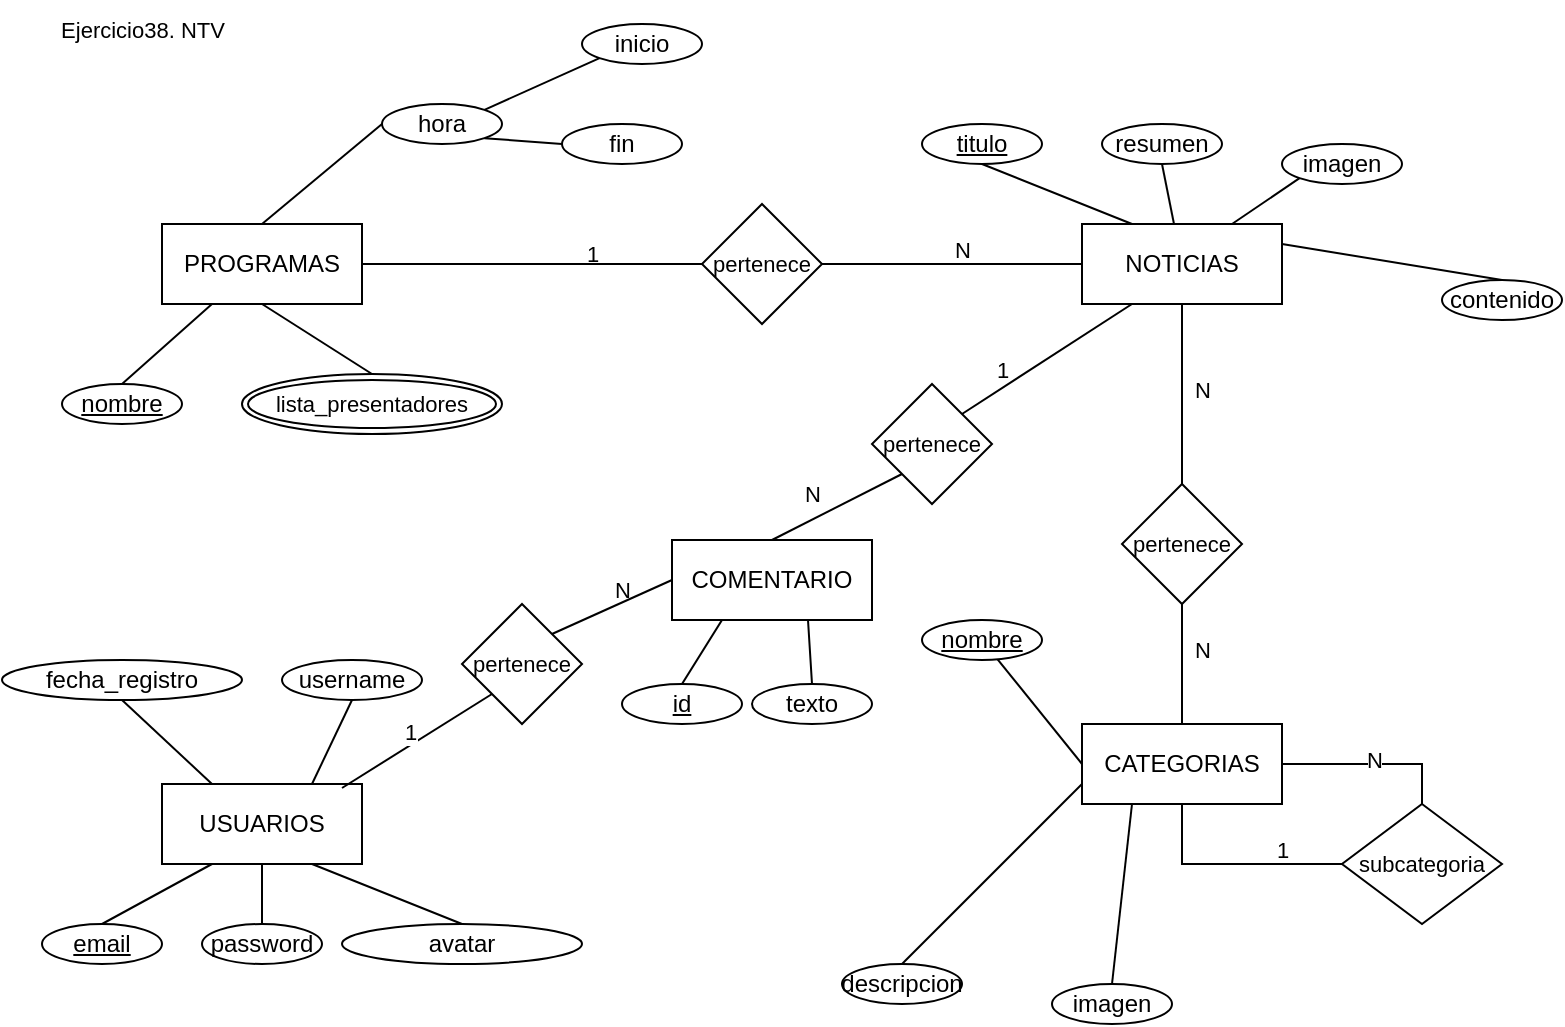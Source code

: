 <mxfile version="23.1.1" type="google">
  <diagram name="Página-1" id="nGEDPCmh6426wB8B8HbT">
    <mxGraphModel grid="1" page="1" gridSize="10" guides="1" tooltips="1" connect="1" arrows="1" fold="1" pageScale="1" pageWidth="827" pageHeight="1169" math="0" shadow="0">
      <root>
        <mxCell id="0" />
        <mxCell id="1" parent="0" />
        <mxCell id="nuA1FeX-N9PkUPxnQgA0-10" style="edgeStyle=none;shape=connector;rounded=0;orthogonalLoop=1;jettySize=auto;html=1;exitX=0.5;exitY=0;exitDx=0;exitDy=0;entryX=0;entryY=0.5;entryDx=0;entryDy=0;labelBackgroundColor=default;strokeColor=default;align=center;verticalAlign=middle;fontFamily=Helvetica;fontSize=11;fontColor=default;endArrow=none;endFill=0;" edge="1" parent="1" source="nuA1FeX-N9PkUPxnQgA0-1" target="nuA1FeX-N9PkUPxnQgA0-2">
          <mxGeometry relative="1" as="geometry" />
        </mxCell>
        <mxCell id="nuA1FeX-N9PkUPxnQgA0-13" style="edgeStyle=none;shape=connector;rounded=0;orthogonalLoop=1;jettySize=auto;html=1;exitX=0.5;exitY=1;exitDx=0;exitDy=0;entryX=0.5;entryY=0;entryDx=0;entryDy=0;labelBackgroundColor=default;strokeColor=default;align=center;verticalAlign=middle;fontFamily=Helvetica;fontSize=11;fontColor=default;endArrow=none;endFill=0;" edge="1" parent="1" source="nuA1FeX-N9PkUPxnQgA0-1" target="nuA1FeX-N9PkUPxnQgA0-12">
          <mxGeometry relative="1" as="geometry" />
        </mxCell>
        <mxCell id="nuA1FeX-N9PkUPxnQgA0-28" style="edgeStyle=none;shape=connector;rounded=0;orthogonalLoop=1;jettySize=auto;html=1;entryX=0;entryY=0.5;entryDx=0;entryDy=0;labelBackgroundColor=default;strokeColor=default;align=center;verticalAlign=middle;fontFamily=Helvetica;fontSize=11;fontColor=default;endArrow=none;endFill=0;" edge="1" parent="1" source="nuA1FeX-N9PkUPxnQgA0-1" target="nuA1FeX-N9PkUPxnQgA0-27">
          <mxGeometry relative="1" as="geometry" />
        </mxCell>
        <mxCell id="nuA1FeX-N9PkUPxnQgA0-1" value="PROGRAMAS" style="whiteSpace=wrap;html=1;align=center;" vertex="1" parent="1">
          <mxGeometry x="100" y="130" width="100" height="40" as="geometry" />
        </mxCell>
        <mxCell id="nuA1FeX-N9PkUPxnQgA0-7" style="rounded=0;orthogonalLoop=1;jettySize=auto;html=1;exitX=1;exitY=1;exitDx=0;exitDy=0;entryX=0;entryY=0.5;entryDx=0;entryDy=0;endArrow=none;endFill=0;" edge="1" parent="1" source="nuA1FeX-N9PkUPxnQgA0-2" target="nuA1FeX-N9PkUPxnQgA0-6">
          <mxGeometry relative="1" as="geometry" />
        </mxCell>
        <mxCell id="nuA1FeX-N9PkUPxnQgA0-9" style="edgeStyle=none;shape=connector;rounded=0;orthogonalLoop=1;jettySize=auto;html=1;exitX=1;exitY=0;exitDx=0;exitDy=0;entryX=0;entryY=1;entryDx=0;entryDy=0;labelBackgroundColor=default;strokeColor=default;align=center;verticalAlign=middle;fontFamily=Helvetica;fontSize=11;fontColor=default;endArrow=none;endFill=0;" edge="1" parent="1" source="nuA1FeX-N9PkUPxnQgA0-2" target="nuA1FeX-N9PkUPxnQgA0-5">
          <mxGeometry relative="1" as="geometry" />
        </mxCell>
        <mxCell id="nuA1FeX-N9PkUPxnQgA0-2" value="hora" style="ellipse;whiteSpace=wrap;html=1;align=center;" vertex="1" parent="1">
          <mxGeometry x="210" y="70" width="60" height="20" as="geometry" />
        </mxCell>
        <mxCell id="nuA1FeX-N9PkUPxnQgA0-11" style="edgeStyle=none;shape=connector;rounded=0;orthogonalLoop=1;jettySize=auto;html=1;exitX=0.5;exitY=0;exitDx=0;exitDy=0;entryX=0.25;entryY=1;entryDx=0;entryDy=0;labelBackgroundColor=default;strokeColor=default;align=center;verticalAlign=middle;fontFamily=Helvetica;fontSize=11;fontColor=default;endArrow=none;endFill=0;" edge="1" parent="1" source="nuA1FeX-N9PkUPxnQgA0-3" target="nuA1FeX-N9PkUPxnQgA0-1">
          <mxGeometry relative="1" as="geometry" />
        </mxCell>
        <mxCell id="nuA1FeX-N9PkUPxnQgA0-3" value="&lt;u&gt;nombre&lt;/u&gt;" style="ellipse;whiteSpace=wrap;html=1;align=center;" vertex="1" parent="1">
          <mxGeometry x="50" y="210" width="60" height="20" as="geometry" />
        </mxCell>
        <mxCell id="nuA1FeX-N9PkUPxnQgA0-5" value="inicio" style="ellipse;whiteSpace=wrap;html=1;align=center;" vertex="1" parent="1">
          <mxGeometry x="310" y="30" width="60" height="20" as="geometry" />
        </mxCell>
        <mxCell id="nuA1FeX-N9PkUPxnQgA0-6" value="fin" style="ellipse;whiteSpace=wrap;html=1;align=center;" vertex="1" parent="1">
          <mxGeometry x="300" y="80" width="60" height="20" as="geometry" />
        </mxCell>
        <mxCell id="nuA1FeX-N9PkUPxnQgA0-12" value="lista_presentadores" style="ellipse;shape=doubleEllipse;margin=3;whiteSpace=wrap;html=1;align=center;fontFamily=Helvetica;fontSize=11;fontColor=default;" vertex="1" parent="1">
          <mxGeometry x="140" y="205" width="130" height="30" as="geometry" />
        </mxCell>
        <mxCell id="nuA1FeX-N9PkUPxnQgA0-25" style="edgeStyle=none;shape=connector;rounded=0;orthogonalLoop=1;jettySize=auto;html=1;exitX=0.75;exitY=0;exitDx=0;exitDy=0;entryX=0;entryY=1;entryDx=0;entryDy=0;labelBackgroundColor=default;strokeColor=default;align=center;verticalAlign=middle;fontFamily=Helvetica;fontSize=11;fontColor=default;endArrow=none;endFill=0;" edge="1" parent="1" source="nuA1FeX-N9PkUPxnQgA0-16" target="nuA1FeX-N9PkUPxnQgA0-20">
          <mxGeometry relative="1" as="geometry" />
        </mxCell>
        <mxCell id="nuA1FeX-N9PkUPxnQgA0-26" style="edgeStyle=none;shape=connector;rounded=0;orthogonalLoop=1;jettySize=auto;html=1;exitX=1;exitY=0.25;exitDx=0;exitDy=0;entryX=0.5;entryY=0;entryDx=0;entryDy=0;labelBackgroundColor=default;strokeColor=default;align=center;verticalAlign=middle;fontFamily=Helvetica;fontSize=11;fontColor=default;endArrow=none;endFill=0;" edge="1" parent="1" source="nuA1FeX-N9PkUPxnQgA0-16" target="nuA1FeX-N9PkUPxnQgA0-19">
          <mxGeometry relative="1" as="geometry" />
        </mxCell>
        <mxCell id="nuA1FeX-N9PkUPxnQgA0-33" style="edgeStyle=none;shape=connector;rounded=0;orthogonalLoop=1;jettySize=auto;html=1;labelBackgroundColor=default;strokeColor=default;align=center;verticalAlign=middle;fontFamily=Helvetica;fontSize=11;fontColor=default;endArrow=none;endFill=0;entryX=0.5;entryY=0;entryDx=0;entryDy=0;" edge="1" parent="1" source="nuA1FeX-N9PkUPxnQgA0-16" target="nuA1FeX-N9PkUPxnQgA0-34">
          <mxGeometry relative="1" as="geometry">
            <mxPoint x="610" y="240" as="targetPoint" />
          </mxGeometry>
        </mxCell>
        <mxCell id="nuA1FeX-N9PkUPxnQgA0-16" value="NOTICIAS" style="whiteSpace=wrap;html=1;align=center;" vertex="1" parent="1">
          <mxGeometry x="560" y="130" width="100" height="40" as="geometry" />
        </mxCell>
        <mxCell id="nuA1FeX-N9PkUPxnQgA0-23" style="edgeStyle=none;shape=connector;rounded=0;orthogonalLoop=1;jettySize=auto;html=1;exitX=0.5;exitY=1;exitDx=0;exitDy=0;entryX=0.25;entryY=0;entryDx=0;entryDy=0;labelBackgroundColor=default;strokeColor=default;align=center;verticalAlign=middle;fontFamily=Helvetica;fontSize=11;fontColor=default;endArrow=none;endFill=0;" edge="1" parent="1" source="nuA1FeX-N9PkUPxnQgA0-17" target="nuA1FeX-N9PkUPxnQgA0-16">
          <mxGeometry relative="1" as="geometry" />
        </mxCell>
        <mxCell id="nuA1FeX-N9PkUPxnQgA0-17" value="&lt;u&gt;titulo&lt;/u&gt;" style="ellipse;whiteSpace=wrap;html=1;align=center;" vertex="1" parent="1">
          <mxGeometry x="480" y="80" width="60" height="20" as="geometry" />
        </mxCell>
        <mxCell id="nuA1FeX-N9PkUPxnQgA0-19" value="contenido" style="ellipse;whiteSpace=wrap;html=1;align=center;" vertex="1" parent="1">
          <mxGeometry x="740" y="158" width="60" height="20" as="geometry" />
        </mxCell>
        <mxCell id="nuA1FeX-N9PkUPxnQgA0-20" value="imagen" style="ellipse;whiteSpace=wrap;html=1;align=center;" vertex="1" parent="1">
          <mxGeometry x="660" y="90" width="60" height="20" as="geometry" />
        </mxCell>
        <mxCell id="nuA1FeX-N9PkUPxnQgA0-24" style="edgeStyle=none;shape=connector;rounded=0;orthogonalLoop=1;jettySize=auto;html=1;exitX=0.5;exitY=1;exitDx=0;exitDy=0;labelBackgroundColor=default;strokeColor=default;align=center;verticalAlign=middle;fontFamily=Helvetica;fontSize=11;fontColor=default;endArrow=none;endFill=0;" edge="1" parent="1" source="nuA1FeX-N9PkUPxnQgA0-21" target="nuA1FeX-N9PkUPxnQgA0-16">
          <mxGeometry relative="1" as="geometry" />
        </mxCell>
        <mxCell id="nuA1FeX-N9PkUPxnQgA0-21" value="resumen" style="ellipse;whiteSpace=wrap;html=1;align=center;" vertex="1" parent="1">
          <mxGeometry x="570" y="80" width="60" height="20" as="geometry" />
        </mxCell>
        <mxCell id="nuA1FeX-N9PkUPxnQgA0-29" style="edgeStyle=none;shape=connector;rounded=0;orthogonalLoop=1;jettySize=auto;html=1;entryX=0;entryY=0.5;entryDx=0;entryDy=0;labelBackgroundColor=default;strokeColor=default;align=center;verticalAlign=middle;fontFamily=Helvetica;fontSize=11;fontColor=default;endArrow=none;endFill=0;" edge="1" parent="1" source="nuA1FeX-N9PkUPxnQgA0-27" target="nuA1FeX-N9PkUPxnQgA0-16">
          <mxGeometry relative="1" as="geometry" />
        </mxCell>
        <mxCell id="nuA1FeX-N9PkUPxnQgA0-27" value="pertenece" style="shape=rhombus;perimeter=rhombusPerimeter;whiteSpace=wrap;html=1;align=center;fontFamily=Helvetica;fontSize=11;fontColor=default;" vertex="1" parent="1">
          <mxGeometry x="370" y="120" width="60" height="60" as="geometry" />
        </mxCell>
        <mxCell id="nuA1FeX-N9PkUPxnQgA0-30" value="1" style="text;html=1;align=center;verticalAlign=middle;resizable=0;points=[];autosize=1;strokeColor=none;fillColor=none;fontSize=11;fontFamily=Helvetica;fontColor=default;" vertex="1" parent="1">
          <mxGeometry x="300" y="130" width="30" height="30" as="geometry" />
        </mxCell>
        <mxCell id="nuA1FeX-N9PkUPxnQgA0-31" value="N" style="text;html=1;align=center;verticalAlign=middle;resizable=0;points=[];autosize=1;strokeColor=none;fillColor=none;fontSize=11;fontFamily=Helvetica;fontColor=default;" vertex="1" parent="1">
          <mxGeometry x="485" y="128" width="30" height="30" as="geometry" />
        </mxCell>
        <mxCell id="nuA1FeX-N9PkUPxnQgA0-39" style="edgeStyle=orthogonalEdgeStyle;shape=connector;rounded=0;orthogonalLoop=1;jettySize=auto;html=1;exitX=0.5;exitY=1;exitDx=0;exitDy=0;labelBackgroundColor=default;strokeColor=default;align=center;verticalAlign=middle;fontFamily=Helvetica;fontSize=11;fontColor=default;endArrow=none;endFill=0;entryX=0;entryY=0.5;entryDx=0;entryDy=0;" edge="1" parent="1" source="nuA1FeX-N9PkUPxnQgA0-32" target="nuA1FeX-N9PkUPxnQgA0-38">
          <mxGeometry relative="1" as="geometry">
            <mxPoint x="610" y="460" as="targetPoint" />
          </mxGeometry>
        </mxCell>
        <mxCell id="nuA1FeX-N9PkUPxnQgA0-32" value="CATEGORIAS" style="whiteSpace=wrap;html=1;align=center;" vertex="1" parent="1">
          <mxGeometry x="560" y="380" width="100" height="40" as="geometry" />
        </mxCell>
        <mxCell id="nuA1FeX-N9PkUPxnQgA0-35" style="edgeStyle=none;shape=connector;rounded=0;orthogonalLoop=1;jettySize=auto;html=1;exitX=0.5;exitY=1;exitDx=0;exitDy=0;entryX=0.5;entryY=0;entryDx=0;entryDy=0;labelBackgroundColor=default;strokeColor=default;align=center;verticalAlign=middle;fontFamily=Helvetica;fontSize=11;fontColor=default;endArrow=none;endFill=0;" edge="1" parent="1" source="nuA1FeX-N9PkUPxnQgA0-34" target="nuA1FeX-N9PkUPxnQgA0-32">
          <mxGeometry relative="1" as="geometry" />
        </mxCell>
        <mxCell id="nuA1FeX-N9PkUPxnQgA0-34" value="pertenece" style="shape=rhombus;perimeter=rhombusPerimeter;whiteSpace=wrap;html=1;align=center;fontFamily=Helvetica;fontSize=11;fontColor=default;" vertex="1" parent="1">
          <mxGeometry x="580" y="260" width="60" height="60" as="geometry" />
        </mxCell>
        <mxCell id="nuA1FeX-N9PkUPxnQgA0-36" value="N" style="text;html=1;align=center;verticalAlign=middle;resizable=0;points=[];autosize=1;strokeColor=none;fillColor=none;fontSize=11;fontFamily=Helvetica;fontColor=default;" vertex="1" parent="1">
          <mxGeometry x="605" y="198" width="30" height="30" as="geometry" />
        </mxCell>
        <mxCell id="nuA1FeX-N9PkUPxnQgA0-37" value="N" style="text;html=1;align=center;verticalAlign=middle;resizable=0;points=[];autosize=1;strokeColor=none;fillColor=none;fontSize=11;fontFamily=Helvetica;fontColor=default;" vertex="1" parent="1">
          <mxGeometry x="605" y="328" width="30" height="30" as="geometry" />
        </mxCell>
        <mxCell id="nuA1FeX-N9PkUPxnQgA0-40" style="edgeStyle=orthogonalEdgeStyle;shape=connector;rounded=0;orthogonalLoop=1;jettySize=auto;html=1;exitX=0.5;exitY=0;exitDx=0;exitDy=0;labelBackgroundColor=default;strokeColor=default;align=center;verticalAlign=middle;fontFamily=Helvetica;fontSize=11;fontColor=default;endArrow=none;endFill=0;entryX=1;entryY=0.5;entryDx=0;entryDy=0;" edge="1" parent="1" source="nuA1FeX-N9PkUPxnQgA0-38" target="nuA1FeX-N9PkUPxnQgA0-32">
          <mxGeometry relative="1" as="geometry">
            <mxPoint x="730" y="390" as="targetPoint" />
          </mxGeometry>
        </mxCell>
        <mxCell id="nuA1FeX-N9PkUPxnQgA0-42" value="N" style="edgeLabel;html=1;align=center;verticalAlign=middle;resizable=0;points=[];fontSize=11;fontFamily=Helvetica;fontColor=default;" connectable="0" vertex="1" parent="nuA1FeX-N9PkUPxnQgA0-40">
          <mxGeometry x="-0.022" y="-2" relative="1" as="geometry">
            <mxPoint as="offset" />
          </mxGeometry>
        </mxCell>
        <mxCell id="nuA1FeX-N9PkUPxnQgA0-38" value="subcategoria" style="shape=rhombus;perimeter=rhombusPerimeter;whiteSpace=wrap;html=1;align=center;fontFamily=Helvetica;fontSize=11;fontColor=default;" vertex="1" parent="1">
          <mxGeometry x="690" y="420" width="80" height="60" as="geometry" />
        </mxCell>
        <mxCell id="nuA1FeX-N9PkUPxnQgA0-41" value="1" style="text;html=1;align=center;verticalAlign=middle;resizable=0;points=[];autosize=1;strokeColor=none;fillColor=none;fontSize=11;fontFamily=Helvetica;fontColor=default;" vertex="1" parent="1">
          <mxGeometry x="645" y="428" width="30" height="30" as="geometry" />
        </mxCell>
        <mxCell id="nuA1FeX-N9PkUPxnQgA0-45" style="edgeStyle=none;shape=connector;rounded=0;orthogonalLoop=1;jettySize=auto;html=1;entryX=0;entryY=0.5;entryDx=0;entryDy=0;labelBackgroundColor=default;strokeColor=default;align=center;verticalAlign=middle;fontFamily=Helvetica;fontSize=11;fontColor=default;endArrow=none;endFill=0;" edge="1" parent="1" source="nuA1FeX-N9PkUPxnQgA0-44" target="nuA1FeX-N9PkUPxnQgA0-32">
          <mxGeometry relative="1" as="geometry" />
        </mxCell>
        <mxCell id="nuA1FeX-N9PkUPxnQgA0-44" value="&lt;u&gt;nombre&lt;/u&gt;" style="ellipse;whiteSpace=wrap;html=1;align=center;" vertex="1" parent="1">
          <mxGeometry x="480" y="328" width="60" height="20" as="geometry" />
        </mxCell>
        <mxCell id="nuA1FeX-N9PkUPxnQgA0-49" style="edgeStyle=none;shape=connector;rounded=0;orthogonalLoop=1;jettySize=auto;html=1;exitX=0.5;exitY=0;exitDx=0;exitDy=0;entryX=0.25;entryY=1;entryDx=0;entryDy=0;labelBackgroundColor=default;strokeColor=default;align=center;verticalAlign=middle;fontFamily=Helvetica;fontSize=11;fontColor=default;endArrow=none;endFill=0;" edge="1" parent="1" source="nuA1FeX-N9PkUPxnQgA0-47" target="nuA1FeX-N9PkUPxnQgA0-32">
          <mxGeometry relative="1" as="geometry" />
        </mxCell>
        <mxCell id="nuA1FeX-N9PkUPxnQgA0-47" value="imagen" style="ellipse;whiteSpace=wrap;html=1;align=center;" vertex="1" parent="1">
          <mxGeometry x="545" y="510" width="60" height="20" as="geometry" />
        </mxCell>
        <mxCell id="nuA1FeX-N9PkUPxnQgA0-50" style="edgeStyle=none;shape=connector;rounded=0;orthogonalLoop=1;jettySize=auto;html=1;exitX=0.5;exitY=0;exitDx=0;exitDy=0;entryX=0;entryY=0.75;entryDx=0;entryDy=0;labelBackgroundColor=default;strokeColor=default;align=center;verticalAlign=middle;fontFamily=Helvetica;fontSize=11;fontColor=default;endArrow=none;endFill=0;" edge="1" parent="1" source="nuA1FeX-N9PkUPxnQgA0-48" target="nuA1FeX-N9PkUPxnQgA0-32">
          <mxGeometry relative="1" as="geometry" />
        </mxCell>
        <mxCell id="nuA1FeX-N9PkUPxnQgA0-48" value="descripcion" style="ellipse;whiteSpace=wrap;html=1;align=center;" vertex="1" parent="1">
          <mxGeometry x="440" y="500" width="60" height="20" as="geometry" />
        </mxCell>
        <mxCell id="nuA1FeX-N9PkUPxnQgA0-59" style="edgeStyle=none;shape=connector;rounded=0;orthogonalLoop=1;jettySize=auto;html=1;exitX=0.25;exitY=0;exitDx=0;exitDy=0;entryX=0.5;entryY=1;entryDx=0;entryDy=0;labelBackgroundColor=default;strokeColor=default;align=center;verticalAlign=middle;fontFamily=Helvetica;fontSize=11;fontColor=default;endArrow=none;endFill=0;" edge="1" parent="1" source="nuA1FeX-N9PkUPxnQgA0-51" target="nuA1FeX-N9PkUPxnQgA0-54">
          <mxGeometry relative="1" as="geometry" />
        </mxCell>
        <mxCell id="nuA1FeX-N9PkUPxnQgA0-60" style="edgeStyle=none;shape=connector;rounded=0;orthogonalLoop=1;jettySize=auto;html=1;exitX=0.75;exitY=0;exitDx=0;exitDy=0;entryX=0.5;entryY=1;entryDx=0;entryDy=0;labelBackgroundColor=default;strokeColor=default;align=center;verticalAlign=middle;fontFamily=Helvetica;fontSize=11;fontColor=default;endArrow=none;endFill=0;" edge="1" parent="1" source="nuA1FeX-N9PkUPxnQgA0-51" target="nuA1FeX-N9PkUPxnQgA0-56">
          <mxGeometry relative="1" as="geometry" />
        </mxCell>
        <mxCell id="nuA1FeX-N9PkUPxnQgA0-51" value="USUARIOS" style="whiteSpace=wrap;html=1;align=center;" vertex="1" parent="1">
          <mxGeometry x="100" y="410" width="100" height="40" as="geometry" />
        </mxCell>
        <mxCell id="nuA1FeX-N9PkUPxnQgA0-62" style="edgeStyle=none;shape=connector;rounded=0;orthogonalLoop=1;jettySize=auto;html=1;exitX=0.5;exitY=0;exitDx=0;exitDy=0;entryX=0.25;entryY=1;entryDx=0;entryDy=0;labelBackgroundColor=default;strokeColor=default;align=center;verticalAlign=middle;fontFamily=Helvetica;fontSize=11;fontColor=default;endArrow=none;endFill=0;" edge="1" parent="1" source="nuA1FeX-N9PkUPxnQgA0-52" target="nuA1FeX-N9PkUPxnQgA0-51">
          <mxGeometry relative="1" as="geometry" />
        </mxCell>
        <mxCell id="nuA1FeX-N9PkUPxnQgA0-52" value="&lt;u&gt;email&lt;/u&gt;" style="ellipse;whiteSpace=wrap;html=1;align=center;" vertex="1" parent="1">
          <mxGeometry x="40" y="480" width="60" height="20" as="geometry" />
        </mxCell>
        <mxCell id="nuA1FeX-N9PkUPxnQgA0-63" style="edgeStyle=none;shape=connector;rounded=0;orthogonalLoop=1;jettySize=auto;html=1;exitX=0.5;exitY=0;exitDx=0;exitDy=0;entryX=0.5;entryY=1;entryDx=0;entryDy=0;labelBackgroundColor=default;strokeColor=default;align=center;verticalAlign=middle;fontFamily=Helvetica;fontSize=11;fontColor=default;endArrow=none;endFill=0;" edge="1" parent="1" source="nuA1FeX-N9PkUPxnQgA0-53" target="nuA1FeX-N9PkUPxnQgA0-51">
          <mxGeometry relative="1" as="geometry" />
        </mxCell>
        <mxCell id="nuA1FeX-N9PkUPxnQgA0-53" value="password" style="ellipse;whiteSpace=wrap;html=1;align=center;" vertex="1" parent="1">
          <mxGeometry x="120" y="480" width="60" height="20" as="geometry" />
        </mxCell>
        <mxCell id="nuA1FeX-N9PkUPxnQgA0-54" value="fecha_registro" style="ellipse;whiteSpace=wrap;html=1;align=center;" vertex="1" parent="1">
          <mxGeometry x="20" y="348" width="120" height="20" as="geometry" />
        </mxCell>
        <mxCell id="nuA1FeX-N9PkUPxnQgA0-64" style="edgeStyle=none;shape=connector;rounded=0;orthogonalLoop=1;jettySize=auto;html=1;exitX=0.5;exitY=0;exitDx=0;exitDy=0;entryX=0.75;entryY=1;entryDx=0;entryDy=0;labelBackgroundColor=default;strokeColor=default;align=center;verticalAlign=middle;fontFamily=Helvetica;fontSize=11;fontColor=default;endArrow=none;endFill=0;" edge="1" parent="1" source="nuA1FeX-N9PkUPxnQgA0-55" target="nuA1FeX-N9PkUPxnQgA0-51">
          <mxGeometry relative="1" as="geometry" />
        </mxCell>
        <mxCell id="nuA1FeX-N9PkUPxnQgA0-55" value="avatar" style="ellipse;whiteSpace=wrap;html=1;align=center;" vertex="1" parent="1">
          <mxGeometry x="190" y="480" width="120" height="20" as="geometry" />
        </mxCell>
        <mxCell id="nuA1FeX-N9PkUPxnQgA0-56" value="username" style="ellipse;whiteSpace=wrap;html=1;align=center;" vertex="1" parent="1">
          <mxGeometry x="160" y="348" width="70" height="20" as="geometry" />
        </mxCell>
        <mxCell id="nuA1FeX-N9PkUPxnQgA0-65" value="COMENTARIO" style="whiteSpace=wrap;html=1;align=center;" vertex="1" parent="1">
          <mxGeometry x="355" y="288" width="100" height="40" as="geometry" />
        </mxCell>
        <mxCell id="nuA1FeX-N9PkUPxnQgA0-74" style="edgeStyle=none;shape=connector;rounded=0;orthogonalLoop=1;jettySize=auto;html=1;exitX=0.5;exitY=0;exitDx=0;exitDy=0;entryX=0.25;entryY=1;entryDx=0;entryDy=0;labelBackgroundColor=default;strokeColor=default;align=center;verticalAlign=middle;fontFamily=Helvetica;fontSize=11;fontColor=default;endArrow=none;endFill=0;" edge="1" parent="1" source="nuA1FeX-N9PkUPxnQgA0-66" target="nuA1FeX-N9PkUPxnQgA0-65">
          <mxGeometry relative="1" as="geometry" />
        </mxCell>
        <mxCell id="nuA1FeX-N9PkUPxnQgA0-66" value="&lt;u&gt;id&lt;/u&gt;" style="ellipse;whiteSpace=wrap;html=1;align=center;" vertex="1" parent="1">
          <mxGeometry x="330" y="360" width="60" height="20" as="geometry" />
        </mxCell>
        <mxCell id="nuA1FeX-N9PkUPxnQgA0-67" value="texto" style="ellipse;whiteSpace=wrap;html=1;align=center;" vertex="1" parent="1">
          <mxGeometry x="395" y="360" width="60" height="20" as="geometry" />
        </mxCell>
        <mxCell id="nuA1FeX-N9PkUPxnQgA0-69" style="edgeStyle=none;shape=connector;rounded=0;orthogonalLoop=1;jettySize=auto;html=1;exitX=1;exitY=0;exitDx=0;exitDy=0;entryX=0.25;entryY=1;entryDx=0;entryDy=0;labelBackgroundColor=default;strokeColor=default;align=center;verticalAlign=middle;fontFamily=Helvetica;fontSize=11;fontColor=default;endArrow=none;endFill=0;" edge="1" parent="1" source="nuA1FeX-N9PkUPxnQgA0-68" target="nuA1FeX-N9PkUPxnQgA0-16">
          <mxGeometry relative="1" as="geometry" />
        </mxCell>
        <mxCell id="nuA1FeX-N9PkUPxnQgA0-70" style="edgeStyle=none;shape=connector;rounded=0;orthogonalLoop=1;jettySize=auto;html=1;exitX=0;exitY=1;exitDx=0;exitDy=0;entryX=0.5;entryY=0;entryDx=0;entryDy=0;labelBackgroundColor=default;strokeColor=default;align=center;verticalAlign=middle;fontFamily=Helvetica;fontSize=11;fontColor=default;endArrow=none;endFill=0;" edge="1" parent="1" source="nuA1FeX-N9PkUPxnQgA0-68" target="nuA1FeX-N9PkUPxnQgA0-65">
          <mxGeometry relative="1" as="geometry" />
        </mxCell>
        <mxCell id="nuA1FeX-N9PkUPxnQgA0-68" value="pertenece" style="shape=rhombus;perimeter=rhombusPerimeter;whiteSpace=wrap;html=1;align=center;fontFamily=Helvetica;fontSize=11;fontColor=default;" vertex="1" parent="1">
          <mxGeometry x="455" y="210" width="60" height="60" as="geometry" />
        </mxCell>
        <mxCell id="nuA1FeX-N9PkUPxnQgA0-71" value="1" style="text;html=1;align=center;verticalAlign=middle;resizable=0;points=[];autosize=1;strokeColor=none;fillColor=none;fontSize=11;fontFamily=Helvetica;fontColor=default;" vertex="1" parent="1">
          <mxGeometry x="505" y="188" width="30" height="30" as="geometry" />
        </mxCell>
        <mxCell id="nuA1FeX-N9PkUPxnQgA0-72" value="N" style="text;html=1;align=center;verticalAlign=middle;resizable=0;points=[];autosize=1;strokeColor=none;fillColor=none;fontSize=11;fontFamily=Helvetica;fontColor=default;" vertex="1" parent="1">
          <mxGeometry x="410" y="250" width="30" height="30" as="geometry" />
        </mxCell>
        <mxCell id="nuA1FeX-N9PkUPxnQgA0-75" style="edgeStyle=none;shape=connector;rounded=0;orthogonalLoop=1;jettySize=auto;html=1;exitX=0.5;exitY=0;exitDx=0;exitDy=0;entryX=0.68;entryY=1;entryDx=0;entryDy=0;entryPerimeter=0;labelBackgroundColor=default;strokeColor=default;align=center;verticalAlign=middle;fontFamily=Helvetica;fontSize=11;fontColor=default;endArrow=none;endFill=0;" edge="1" parent="1" source="nuA1FeX-N9PkUPxnQgA0-67" target="nuA1FeX-N9PkUPxnQgA0-65">
          <mxGeometry relative="1" as="geometry" />
        </mxCell>
        <mxCell id="nuA1FeX-N9PkUPxnQgA0-77" style="edgeStyle=none;shape=connector;rounded=0;orthogonalLoop=1;jettySize=auto;html=1;exitX=1;exitY=0;exitDx=0;exitDy=0;entryX=0;entryY=0.5;entryDx=0;entryDy=0;labelBackgroundColor=default;strokeColor=default;align=center;verticalAlign=middle;fontFamily=Helvetica;fontSize=11;fontColor=default;endArrow=none;endFill=0;" edge="1" parent="1" source="nuA1FeX-N9PkUPxnQgA0-76" target="nuA1FeX-N9PkUPxnQgA0-65">
          <mxGeometry relative="1" as="geometry" />
        </mxCell>
        <mxCell id="nuA1FeX-N9PkUPxnQgA0-76" value="pertenece" style="shape=rhombus;perimeter=rhombusPerimeter;whiteSpace=wrap;html=1;align=center;fontFamily=Helvetica;fontSize=11;fontColor=default;" vertex="1" parent="1">
          <mxGeometry x="250" y="320" width="60" height="60" as="geometry" />
        </mxCell>
        <mxCell id="nuA1FeX-N9PkUPxnQgA0-78" style="edgeStyle=none;shape=connector;rounded=0;orthogonalLoop=1;jettySize=auto;html=1;exitX=0;exitY=1;exitDx=0;exitDy=0;entryX=0.9;entryY=0.05;entryDx=0;entryDy=0;entryPerimeter=0;labelBackgroundColor=default;strokeColor=default;align=center;verticalAlign=middle;fontFamily=Helvetica;fontSize=11;fontColor=default;endArrow=none;endFill=0;" edge="1" parent="1" source="nuA1FeX-N9PkUPxnQgA0-76" target="nuA1FeX-N9PkUPxnQgA0-51">
          <mxGeometry relative="1" as="geometry" />
        </mxCell>
        <mxCell id="nuA1FeX-N9PkUPxnQgA0-79" value="1" style="edgeLabel;html=1;align=center;verticalAlign=middle;resizable=0;points=[];fontSize=11;fontFamily=Helvetica;fontColor=default;" connectable="0" vertex="1" parent="nuA1FeX-N9PkUPxnQgA0-78">
          <mxGeometry x="0.001" y="-7" relative="1" as="geometry">
            <mxPoint y="1" as="offset" />
          </mxGeometry>
        </mxCell>
        <mxCell id="nuA1FeX-N9PkUPxnQgA0-80" value="N" style="text;html=1;align=center;verticalAlign=middle;resizable=0;points=[];autosize=1;strokeColor=none;fillColor=none;fontSize=11;fontFamily=Helvetica;fontColor=default;" vertex="1" parent="1">
          <mxGeometry x="315" y="298" width="30" height="30" as="geometry" />
        </mxCell>
        <mxCell id="nuA1FeX-N9PkUPxnQgA0-81" value="Ejercicio38. NTV" style="text;html=1;align=center;verticalAlign=middle;resizable=0;points=[];autosize=1;strokeColor=none;fillColor=none;fontSize=11;fontFamily=Helvetica;fontColor=default;" vertex="1" parent="1">
          <mxGeometry x="35" y="18" width="110" height="30" as="geometry" />
        </mxCell>
      </root>
    </mxGraphModel>
  </diagram>
</mxfile>
